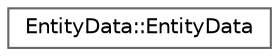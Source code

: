 digraph "Graphical Class Hierarchy"
{
 // LATEX_PDF_SIZE
  bgcolor="transparent";
  edge [fontname=Helvetica,fontsize=10,labelfontname=Helvetica,labelfontsize=10];
  node [fontname=Helvetica,fontsize=10,shape=box,height=0.2,width=0.4];
  rankdir="LR";
  Node0 [id="Node000000",label="EntityData::EntityData",height=0.2,width=0.4,color="grey40", fillcolor="white", style="filled",URL="$struct_entity_data_1_1_entity_data.html",tooltip=" "];
}
